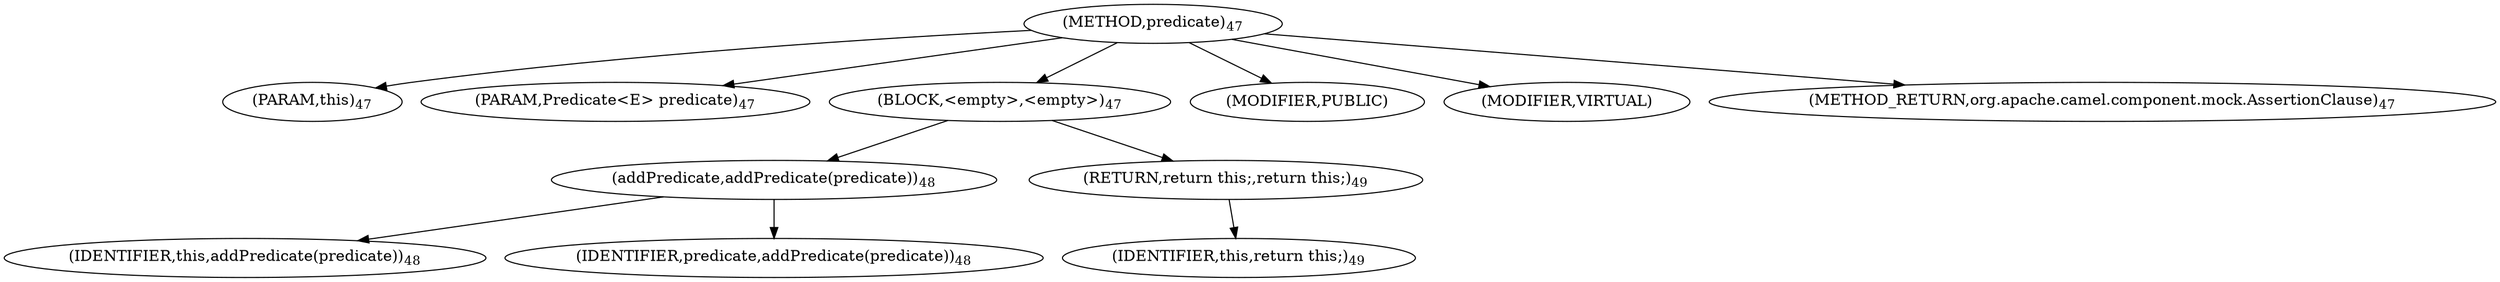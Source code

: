 digraph "predicate" {  
"48" [label = <(METHOD,predicate)<SUB>47</SUB>> ]
"4" [label = <(PARAM,this)<SUB>47</SUB>> ]
"49" [label = <(PARAM,Predicate&lt;E&gt; predicate)<SUB>47</SUB>> ]
"50" [label = <(BLOCK,&lt;empty&gt;,&lt;empty&gt;)<SUB>47</SUB>> ]
"51" [label = <(addPredicate,addPredicate(predicate))<SUB>48</SUB>> ]
"3" [label = <(IDENTIFIER,this,addPredicate(predicate))<SUB>48</SUB>> ]
"52" [label = <(IDENTIFIER,predicate,addPredicate(predicate))<SUB>48</SUB>> ]
"53" [label = <(RETURN,return this;,return this;)<SUB>49</SUB>> ]
"5" [label = <(IDENTIFIER,this,return this;)<SUB>49</SUB>> ]
"54" [label = <(MODIFIER,PUBLIC)> ]
"55" [label = <(MODIFIER,VIRTUAL)> ]
"56" [label = <(METHOD_RETURN,org.apache.camel.component.mock.AssertionClause)<SUB>47</SUB>> ]
  "48" -> "4" 
  "48" -> "49" 
  "48" -> "50" 
  "48" -> "54" 
  "48" -> "55" 
  "48" -> "56" 
  "50" -> "51" 
  "50" -> "53" 
  "51" -> "3" 
  "51" -> "52" 
  "53" -> "5" 
}
